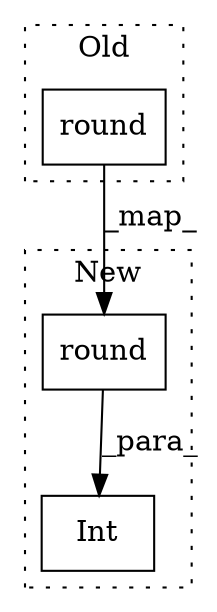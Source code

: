 digraph G {
subgraph cluster0 {
1 [label="round" a="32" s="2887,2903" l="6,1" shape="box"];
label = "Old";
style="dotted";
}
subgraph cluster1 {
2 [label="round" a="32" s="2891,2907" l="6,1" shape="box"];
3 [label="Int" a="32" s="2887,2908" l="4,1" shape="box"];
label = "New";
style="dotted";
}
1 -> 2 [label="_map_"];
2 -> 3 [label="_para_"];
}